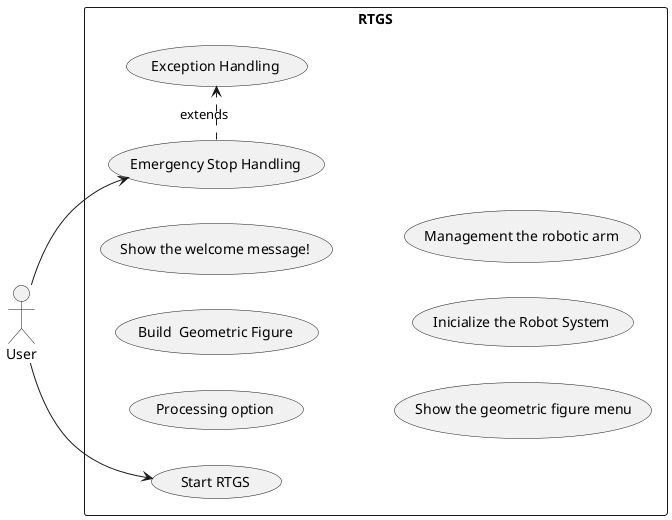 @startuml
left to right direction
actor "User" as user
rectangle RTGS {
usecase " Start RTGS" as UC1
usecase " Emergency Stop Handling" as UC3
usecase " Exception Handling" as UC4
usecase " Processing option" as UC5
usecase " Build  Geometric Figure" as UC6
usecase " Show the welcome message!" as UC7
usecase " Show the geometric figure menu" as UC8
usecase " Inicialize the Robot System" as UC10
usecase " Management the robotic arm" as UC11
}
user --> UC1
user --> UC3
(UC3) .> (UC4): extends 
@enduml